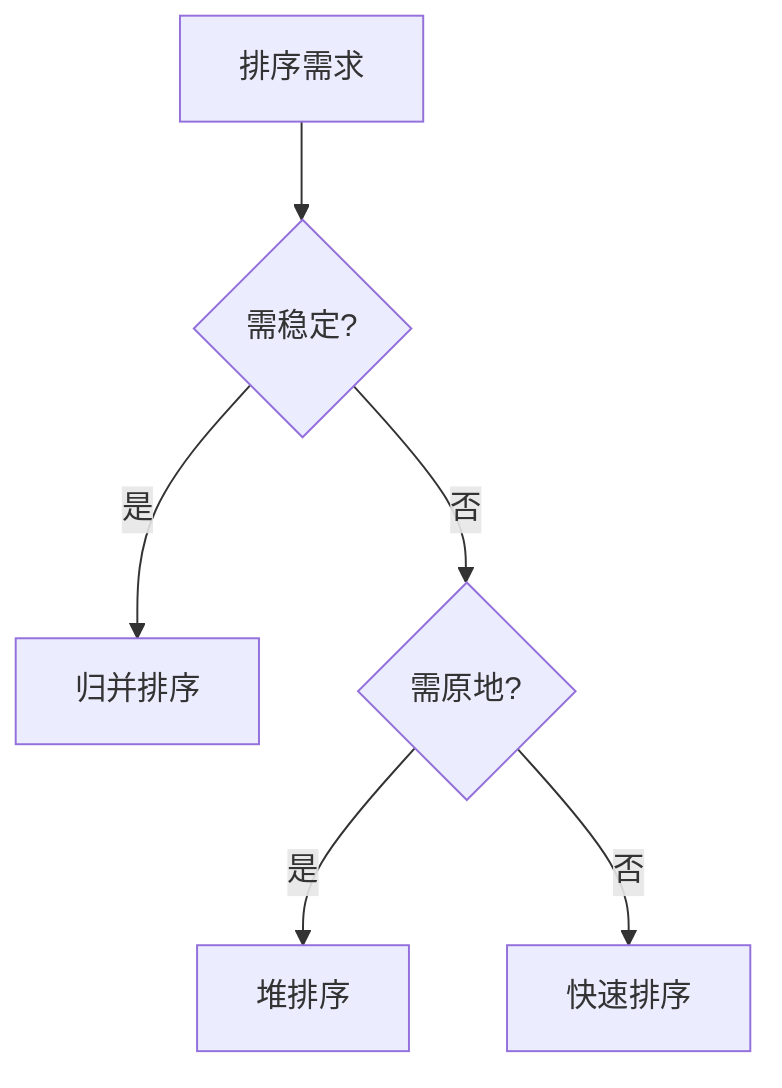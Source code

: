 graph TD
    A[排序需求] --> B{需稳定?}
    B -->|是| C[归并排序]
    B -->|否| D{需原地?}
    D -->|是| E[堆排序]
    D -->|否| F[快速排序]